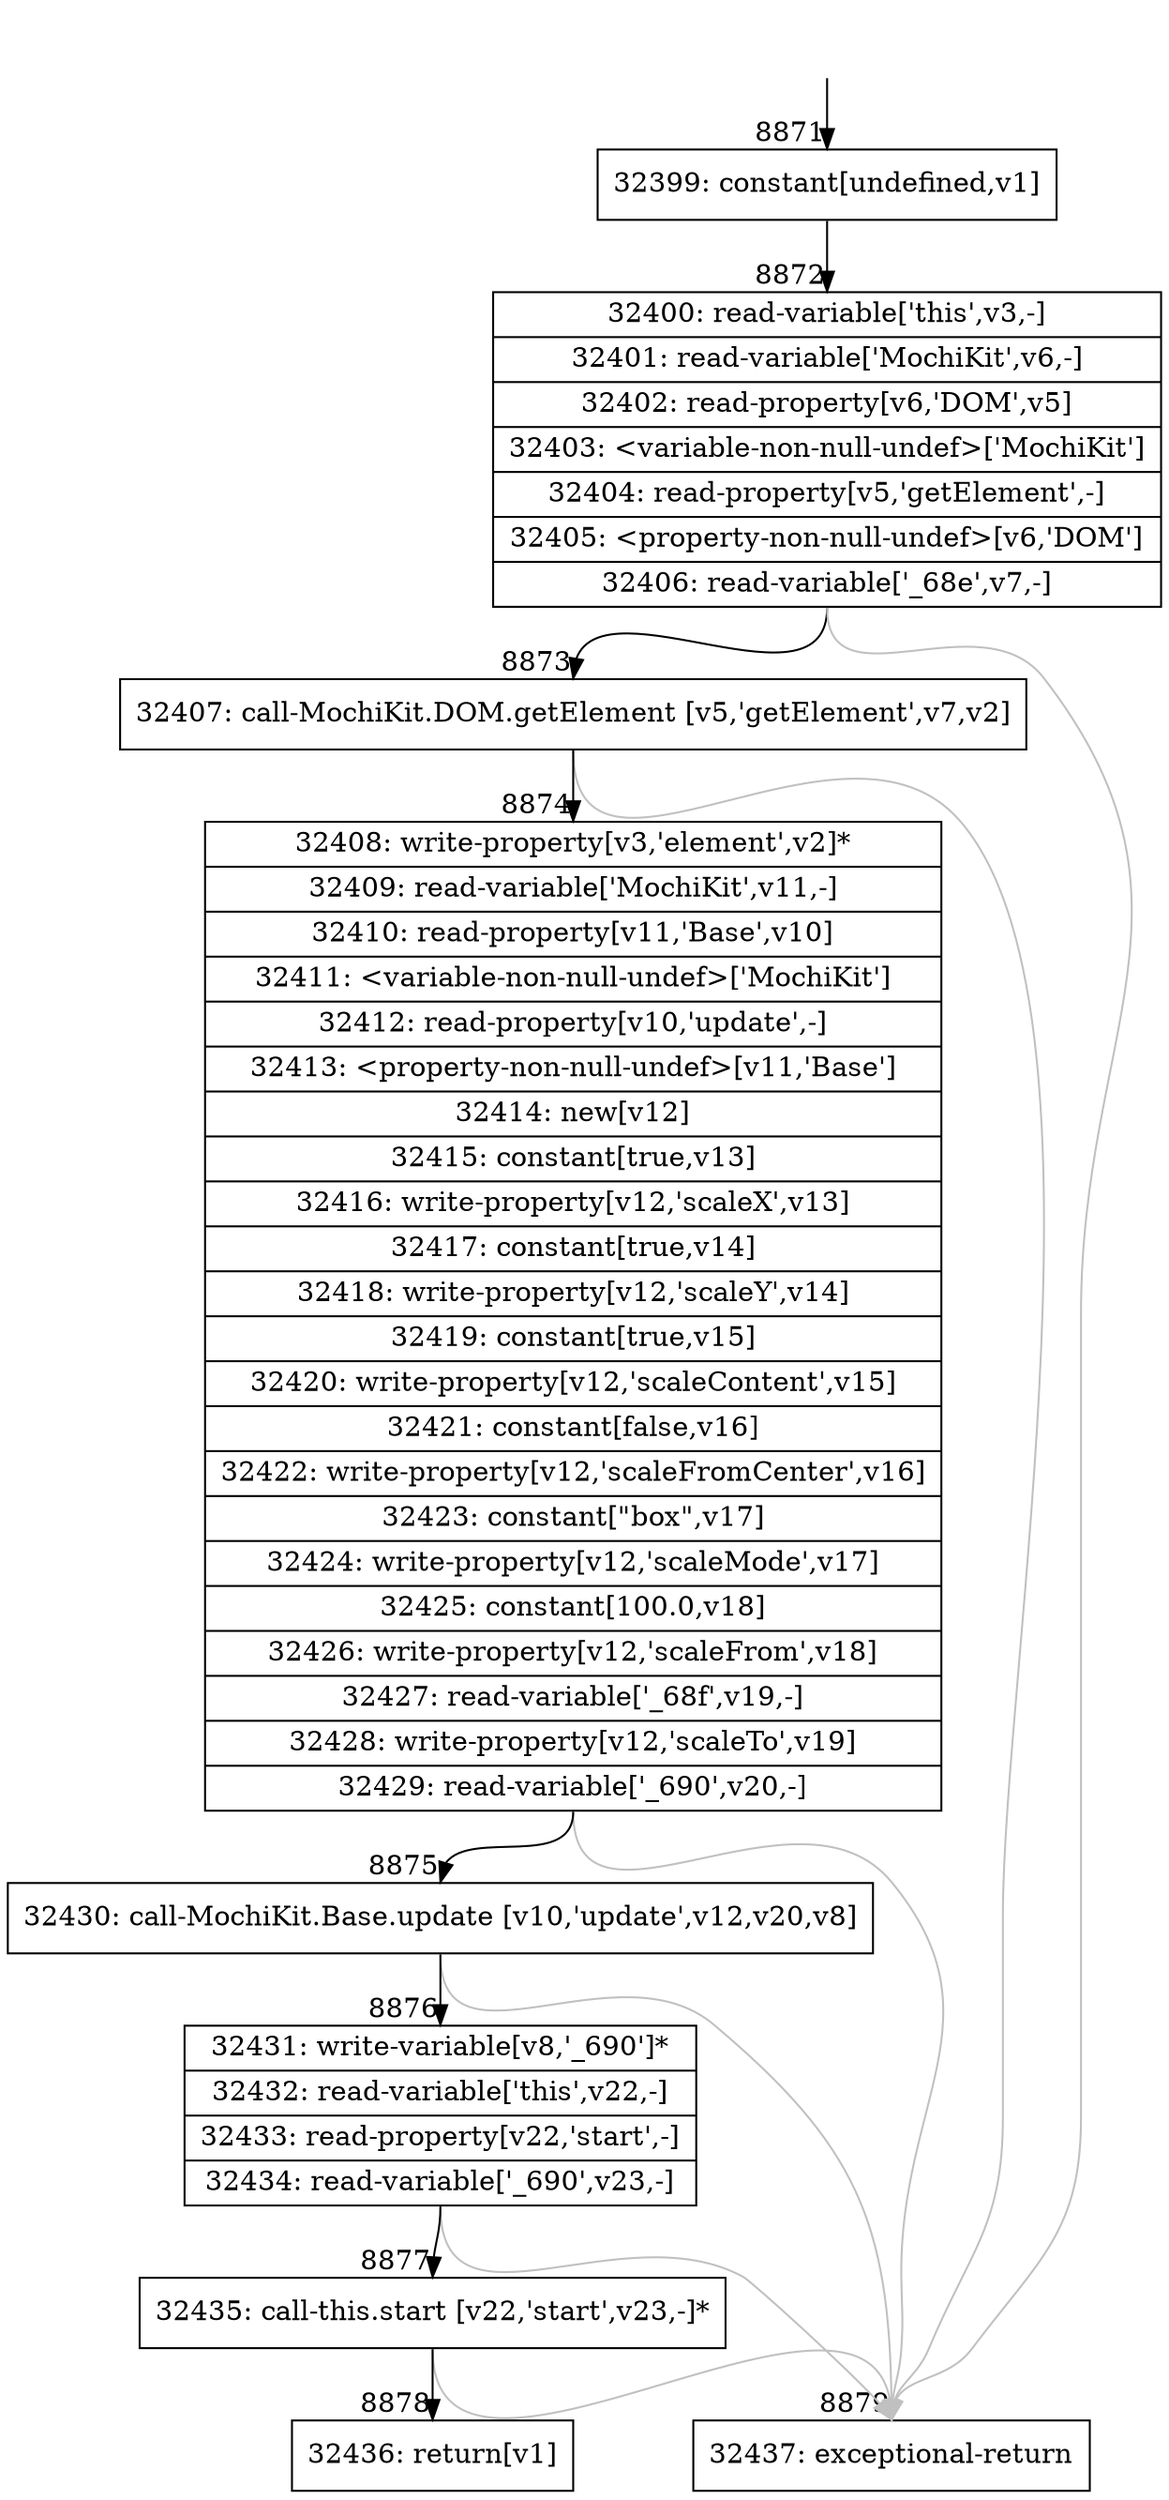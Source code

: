 digraph {
rankdir="TD"
BB_entry612[shape=none,label=""];
BB_entry612 -> BB8871 [tailport=s, headport=n, headlabel="    8871"]
BB8871 [shape=record label="{32399: constant[undefined,v1]}" ] 
BB8871 -> BB8872 [tailport=s, headport=n, headlabel="      8872"]
BB8872 [shape=record label="{32400: read-variable['this',v3,-]|32401: read-variable['MochiKit',v6,-]|32402: read-property[v6,'DOM',v5]|32403: \<variable-non-null-undef\>['MochiKit']|32404: read-property[v5,'getElement',-]|32405: \<property-non-null-undef\>[v6,'DOM']|32406: read-variable['_68e',v7,-]}" ] 
BB8872 -> BB8873 [tailport=s, headport=n, headlabel="      8873"]
BB8872 -> BB8879 [tailport=s, headport=n, color=gray, headlabel="      8879"]
BB8873 [shape=record label="{32407: call-MochiKit.DOM.getElement [v5,'getElement',v7,v2]}" ] 
BB8873 -> BB8874 [tailport=s, headport=n, headlabel="      8874"]
BB8873 -> BB8879 [tailport=s, headport=n, color=gray]
BB8874 [shape=record label="{32408: write-property[v3,'element',v2]*|32409: read-variable['MochiKit',v11,-]|32410: read-property[v11,'Base',v10]|32411: \<variable-non-null-undef\>['MochiKit']|32412: read-property[v10,'update',-]|32413: \<property-non-null-undef\>[v11,'Base']|32414: new[v12]|32415: constant[true,v13]|32416: write-property[v12,'scaleX',v13]|32417: constant[true,v14]|32418: write-property[v12,'scaleY',v14]|32419: constant[true,v15]|32420: write-property[v12,'scaleContent',v15]|32421: constant[false,v16]|32422: write-property[v12,'scaleFromCenter',v16]|32423: constant[\"box\",v17]|32424: write-property[v12,'scaleMode',v17]|32425: constant[100.0,v18]|32426: write-property[v12,'scaleFrom',v18]|32427: read-variable['_68f',v19,-]|32428: write-property[v12,'scaleTo',v19]|32429: read-variable['_690',v20,-]}" ] 
BB8874 -> BB8875 [tailport=s, headport=n, headlabel="      8875"]
BB8874 -> BB8879 [tailport=s, headport=n, color=gray]
BB8875 [shape=record label="{32430: call-MochiKit.Base.update [v10,'update',v12,v20,v8]}" ] 
BB8875 -> BB8876 [tailport=s, headport=n, headlabel="      8876"]
BB8875 -> BB8879 [tailport=s, headport=n, color=gray]
BB8876 [shape=record label="{32431: write-variable[v8,'_690']*|32432: read-variable['this',v22,-]|32433: read-property[v22,'start',-]|32434: read-variable['_690',v23,-]}" ] 
BB8876 -> BB8877 [tailport=s, headport=n, headlabel="      8877"]
BB8876 -> BB8879 [tailport=s, headport=n, color=gray]
BB8877 [shape=record label="{32435: call-this.start [v22,'start',v23,-]*}" ] 
BB8877 -> BB8878 [tailport=s, headport=n, headlabel="      8878"]
BB8877 -> BB8879 [tailport=s, headport=n, color=gray]
BB8878 [shape=record label="{32436: return[v1]}" ] 
BB8879 [shape=record label="{32437: exceptional-return}" ] 
//#$~ 6355
}
